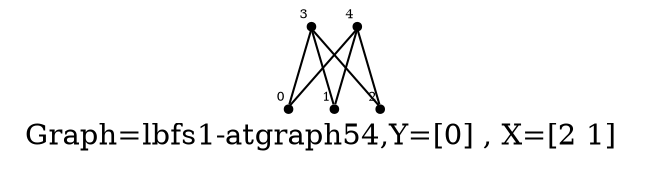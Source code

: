 /* Created by igraph 0.8.0-pre+0200568 */
graph {
  graph [
    label="Graph=lbfs1-atgraph54,Y=[0] , X=[2 1]  "
    labelloc=bottom
  ];
  0 [
    pos="2.000000,0.000000!"
    shape=point
    fontsize=6
    xlabel=0
  ];
  1 [
    pos="-0.100000,1.000000!"
    shape=point
    fontsize=6
    xlabel=1
  ];
  2 [
    pos="0.000000,0.000000!"
    shape=point
    fontsize=6
    xlabel=2
  ];
  3 [
    pos="0.900000,1.000000!"
    shape=point
    fontsize=6
    xlabel=3
  ];
  4 [
    pos="1.000000,0.000000!"
    shape=point
    fontsize=6
    xlabel=4
  ];

  3 -- 0;
  4 -- 0;
  3 -- 1;
  3 -- 2;
  4 -- 1;
  4 -- 2;
}
